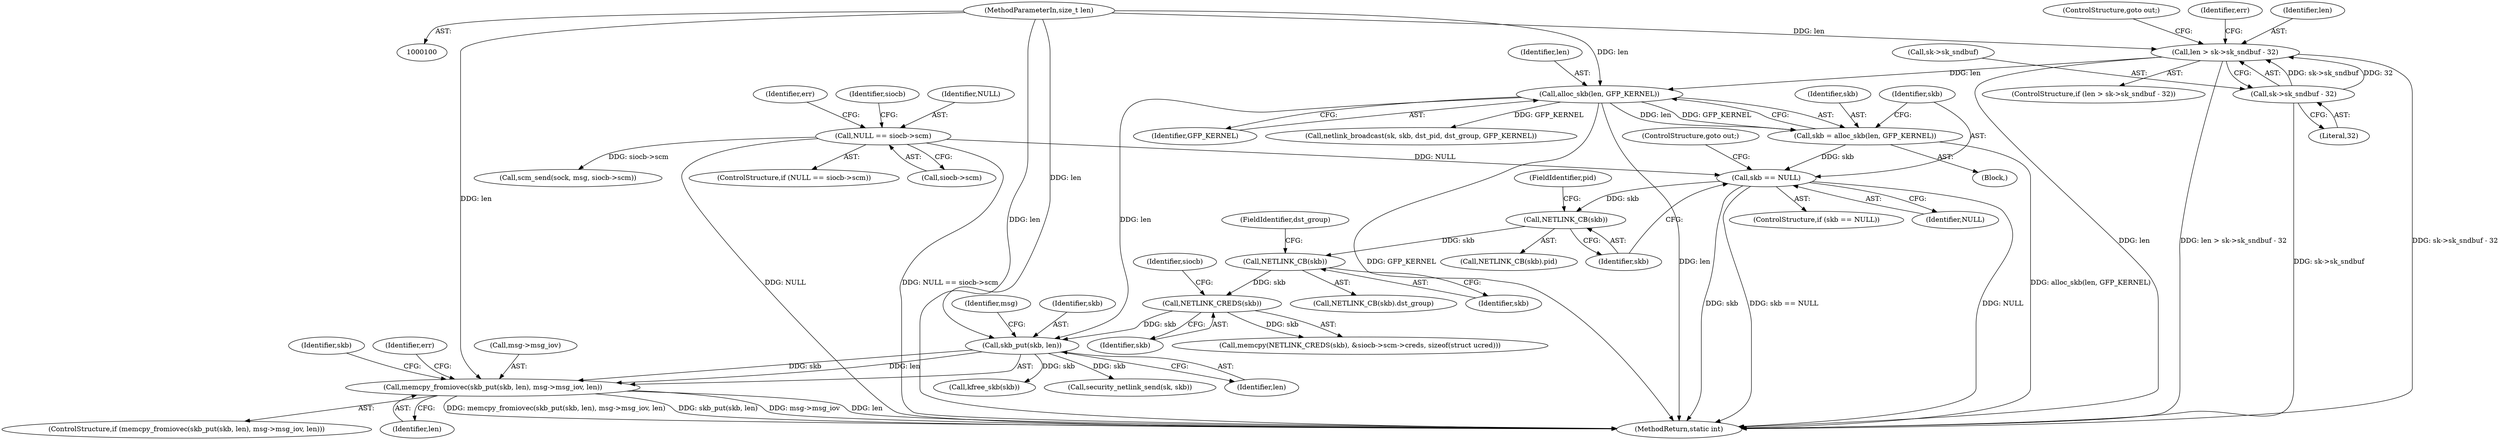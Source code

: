 digraph "0_linux_e0e3cea46d31d23dc40df0a49a7a2c04fe8edfea@API" {
"1000289" [label="(Call,memcpy_fromiovec(skb_put(skb, len), msg->msg_iov, len))"];
"1000290" [label="(Call,skb_put(skb, len))"];
"1000274" [label="(Call,NETLINK_CREDS(skb))"];
"1000269" [label="(Call,NETLINK_CB(skb))"];
"1000261" [label="(Call,NETLINK_CB(skb))"];
"1000255" [label="(Call,skb == NULL)"];
"1000249" [label="(Call,skb = alloc_skb(len, GFP_KERNEL))"];
"1000251" [label="(Call,alloc_skb(len, GFP_KERNEL))"];
"1000237" [label="(Call,len > sk->sk_sndbuf - 32)"];
"1000104" [label="(MethodParameterIn,size_t len)"];
"1000239" [label="(Call,sk->sk_sndbuf - 32)"];
"1000143" [label="(Call,NULL == siocb->scm)"];
"1000104" [label="(MethodParameterIn,size_t len)"];
"1000236" [label="(ControlStructure,if (len > sk->sk_sndbuf - 32))"];
"1000294" [label="(Identifier,msg)"];
"1000288" [label="(ControlStructure,if (memcpy_fromiovec(skb_put(skb, len), msg->msg_iov, len)))"];
"1000296" [label="(Identifier,len)"];
"1000290" [label="(Call,skb_put(skb, len))"];
"1000255" [label="(Call,skb == NULL)"];
"1000239" [label="(Call,sk->sk_sndbuf - 32)"];
"1000292" [label="(Identifier,len)"];
"1000145" [label="(Call,siocb->scm)"];
"1000270" [label="(Identifier,skb)"];
"1000274" [label="(Call,NETLINK_CREDS(skb))"];
"1000291" [label="(Identifier,skb)"];
"1000299" [label="(Identifier,skb)"];
"1000268" [label="(Call,NETLINK_CB(skb).dst_group)"];
"1000105" [label="(Block,)"];
"1000251" [label="(Call,alloc_skb(len, GFP_KERNEL))"];
"1000298" [label="(Call,kfree_skb(skb))"];
"1000303" [label="(Call,security_netlink_send(sk, skb))"];
"1000271" [label="(FieldIdentifier,dst_group)"];
"1000238" [label="(Identifier,len)"];
"1000263" [label="(FieldIdentifier,pid)"];
"1000260" [label="(Call,NETLINK_CB(skb).pid)"];
"1000150" [label="(Identifier,siocb)"];
"1000156" [label="(Call,scm_send(sock, msg, siocb->scm))"];
"1000261" [label="(Call,NETLINK_CB(skb))"];
"1000269" [label="(Call,NETLINK_CB(skb))"];
"1000273" [label="(Call,memcpy(NETLINK_CREDS(skb), &siocb->scm->creds, sizeof(struct ucred)))"];
"1000253" [label="(Identifier,GFP_KERNEL)"];
"1000249" [label="(Call,skb = alloc_skb(len, GFP_KERNEL))"];
"1000237" [label="(Call,len > sk->sk_sndbuf - 32)"];
"1000144" [label="(Identifier,NULL)"];
"1000262" [label="(Identifier,skb)"];
"1000142" [label="(ControlStructure,if (NULL == siocb->scm))"];
"1000256" [label="(Identifier,skb)"];
"1000244" [label="(ControlStructure,goto out;)"];
"1000275" [label="(Identifier,skb)"];
"1000344" [label="(MethodReturn,static int)"];
"1000252" [label="(Identifier,len)"];
"1000155" [label="(Identifier,err)"];
"1000250" [label="(Identifier,skb)"];
"1000302" [label="(Identifier,err)"];
"1000320" [label="(Call,netlink_broadcast(sk, skb, dst_pid, dst_group, GFP_KERNEL))"];
"1000246" [label="(Identifier,err)"];
"1000243" [label="(Literal,32)"];
"1000254" [label="(ControlStructure,if (skb == NULL))"];
"1000257" [label="(Identifier,NULL)"];
"1000143" [label="(Call,NULL == siocb->scm)"];
"1000240" [label="(Call,sk->sk_sndbuf)"];
"1000293" [label="(Call,msg->msg_iov)"];
"1000258" [label="(ControlStructure,goto out;)"];
"1000279" [label="(Identifier,siocb)"];
"1000289" [label="(Call,memcpy_fromiovec(skb_put(skb, len), msg->msg_iov, len))"];
"1000289" -> "1000288"  [label="AST: "];
"1000289" -> "1000296"  [label="CFG: "];
"1000290" -> "1000289"  [label="AST: "];
"1000293" -> "1000289"  [label="AST: "];
"1000296" -> "1000289"  [label="AST: "];
"1000299" -> "1000289"  [label="CFG: "];
"1000302" -> "1000289"  [label="CFG: "];
"1000289" -> "1000344"  [label="DDG: skb_put(skb, len)"];
"1000289" -> "1000344"  [label="DDG: msg->msg_iov"];
"1000289" -> "1000344"  [label="DDG: len"];
"1000289" -> "1000344"  [label="DDG: memcpy_fromiovec(skb_put(skb, len), msg->msg_iov, len)"];
"1000290" -> "1000289"  [label="DDG: skb"];
"1000290" -> "1000289"  [label="DDG: len"];
"1000104" -> "1000289"  [label="DDG: len"];
"1000290" -> "1000292"  [label="CFG: "];
"1000291" -> "1000290"  [label="AST: "];
"1000292" -> "1000290"  [label="AST: "];
"1000294" -> "1000290"  [label="CFG: "];
"1000274" -> "1000290"  [label="DDG: skb"];
"1000251" -> "1000290"  [label="DDG: len"];
"1000104" -> "1000290"  [label="DDG: len"];
"1000290" -> "1000298"  [label="DDG: skb"];
"1000290" -> "1000303"  [label="DDG: skb"];
"1000274" -> "1000273"  [label="AST: "];
"1000274" -> "1000275"  [label="CFG: "];
"1000275" -> "1000274"  [label="AST: "];
"1000279" -> "1000274"  [label="CFG: "];
"1000274" -> "1000273"  [label="DDG: skb"];
"1000269" -> "1000274"  [label="DDG: skb"];
"1000269" -> "1000268"  [label="AST: "];
"1000269" -> "1000270"  [label="CFG: "];
"1000270" -> "1000269"  [label="AST: "];
"1000271" -> "1000269"  [label="CFG: "];
"1000261" -> "1000269"  [label="DDG: skb"];
"1000261" -> "1000260"  [label="AST: "];
"1000261" -> "1000262"  [label="CFG: "];
"1000262" -> "1000261"  [label="AST: "];
"1000263" -> "1000261"  [label="CFG: "];
"1000255" -> "1000261"  [label="DDG: skb"];
"1000255" -> "1000254"  [label="AST: "];
"1000255" -> "1000257"  [label="CFG: "];
"1000256" -> "1000255"  [label="AST: "];
"1000257" -> "1000255"  [label="AST: "];
"1000258" -> "1000255"  [label="CFG: "];
"1000262" -> "1000255"  [label="CFG: "];
"1000255" -> "1000344"  [label="DDG: skb == NULL"];
"1000255" -> "1000344"  [label="DDG: NULL"];
"1000255" -> "1000344"  [label="DDG: skb"];
"1000249" -> "1000255"  [label="DDG: skb"];
"1000143" -> "1000255"  [label="DDG: NULL"];
"1000249" -> "1000105"  [label="AST: "];
"1000249" -> "1000251"  [label="CFG: "];
"1000250" -> "1000249"  [label="AST: "];
"1000251" -> "1000249"  [label="AST: "];
"1000256" -> "1000249"  [label="CFG: "];
"1000249" -> "1000344"  [label="DDG: alloc_skb(len, GFP_KERNEL)"];
"1000251" -> "1000249"  [label="DDG: len"];
"1000251" -> "1000249"  [label="DDG: GFP_KERNEL"];
"1000251" -> "1000253"  [label="CFG: "];
"1000252" -> "1000251"  [label="AST: "];
"1000253" -> "1000251"  [label="AST: "];
"1000251" -> "1000344"  [label="DDG: GFP_KERNEL"];
"1000251" -> "1000344"  [label="DDG: len"];
"1000237" -> "1000251"  [label="DDG: len"];
"1000104" -> "1000251"  [label="DDG: len"];
"1000251" -> "1000320"  [label="DDG: GFP_KERNEL"];
"1000237" -> "1000236"  [label="AST: "];
"1000237" -> "1000239"  [label="CFG: "];
"1000238" -> "1000237"  [label="AST: "];
"1000239" -> "1000237"  [label="AST: "];
"1000244" -> "1000237"  [label="CFG: "];
"1000246" -> "1000237"  [label="CFG: "];
"1000237" -> "1000344"  [label="DDG: len > sk->sk_sndbuf - 32"];
"1000237" -> "1000344"  [label="DDG: sk->sk_sndbuf - 32"];
"1000237" -> "1000344"  [label="DDG: len"];
"1000104" -> "1000237"  [label="DDG: len"];
"1000239" -> "1000237"  [label="DDG: sk->sk_sndbuf"];
"1000239" -> "1000237"  [label="DDG: 32"];
"1000104" -> "1000100"  [label="AST: "];
"1000104" -> "1000344"  [label="DDG: len"];
"1000239" -> "1000243"  [label="CFG: "];
"1000240" -> "1000239"  [label="AST: "];
"1000243" -> "1000239"  [label="AST: "];
"1000239" -> "1000344"  [label="DDG: sk->sk_sndbuf"];
"1000143" -> "1000142"  [label="AST: "];
"1000143" -> "1000145"  [label="CFG: "];
"1000144" -> "1000143"  [label="AST: "];
"1000145" -> "1000143"  [label="AST: "];
"1000150" -> "1000143"  [label="CFG: "];
"1000155" -> "1000143"  [label="CFG: "];
"1000143" -> "1000344"  [label="DDG: NULL"];
"1000143" -> "1000344"  [label="DDG: NULL == siocb->scm"];
"1000143" -> "1000156"  [label="DDG: siocb->scm"];
}
